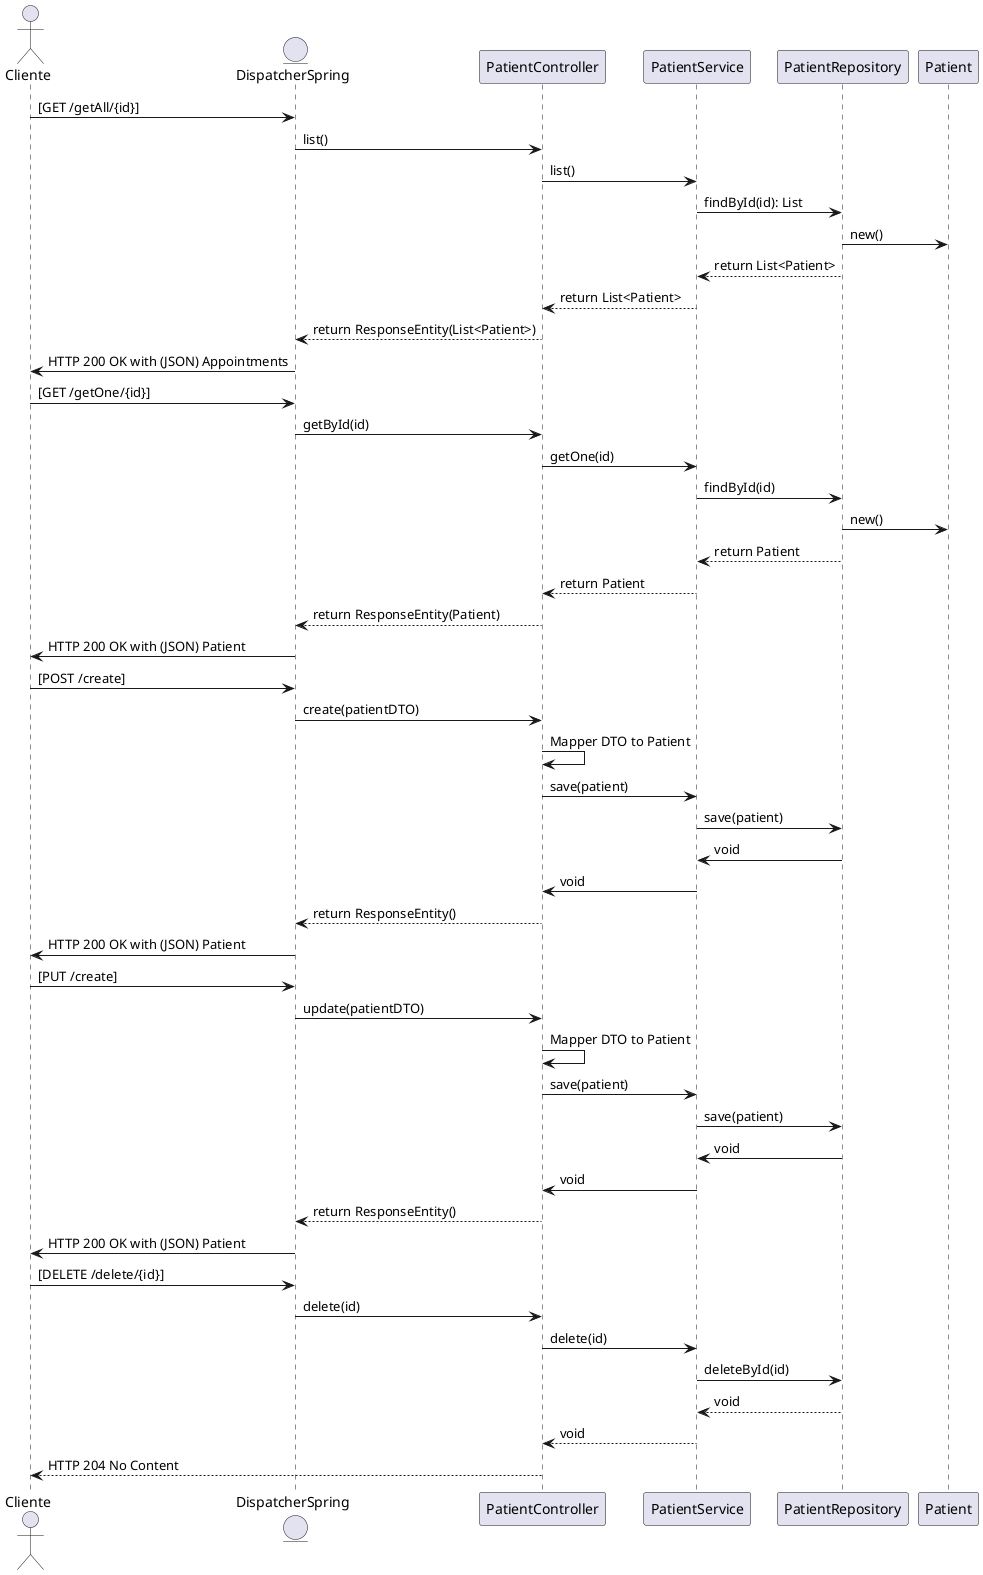@startuml test

actor Cliente
entity DispatcherSpring

'--- GET /api/patients/ ---
Cliente -> DispatcherSpring : [GET /getAll/{id}]
DispatcherSpring -> PatientController : list()
PatientController -> PatientService : list()
PatientService -> PatientRepository : findById(id): List
PatientRepository -> Patient : new()
PatientRepository --> PatientService : return List<Patient>
PatientService --> PatientController : return List<Patient>
PatientController --> DispatcherSpring : return ResponseEntity(List<Patient>)
DispatcherSpring -> Cliente : HTTP 200 OK with (JSON) Appointments

'--- GET /api/patients/ ---
Cliente -> DispatcherSpring : [GET /getOne/{id}]
DispatcherSpring -> PatientController : getById(id)
PatientController -> PatientService : getOne(id)
PatientService -> PatientRepository : findById(id)
PatientRepository -> Patient : new()
PatientRepository --> PatientService : return Patient
PatientService --> PatientController : return Patient
PatientController --> DispatcherSpring : return ResponseEntity(Patient)
DispatcherSpring -> Cliente : HTTP 200 OK with (JSON) Patient

' --- POST /api/patients/ ---
Cliente -> DispatcherSpring : [POST /create]
DispatcherSpring -> PatientController : create(patientDTO)
PatientController -> PatientController: Mapper DTO to Patient
PatientController -> PatientService : save(patient)
PatientService -> PatientRepository : save(patient)
PatientRepository -> PatientService : void
PatientService -> PatientController : void
PatientController --> DispatcherSpring : return ResponseEntity()
DispatcherSpring -> Cliente : HTTP 200 OK with (JSON) Patient

' --- POST /api/patients/ ---
Cliente -> DispatcherSpring : [PUT /create]
DispatcherSpring -> PatientController : update(patientDTO)
PatientController -> PatientController: Mapper DTO to Patient
PatientController -> PatientService : save(patient)
PatientService -> PatientRepository : save(patient)
PatientRepository -> PatientService : void
PatientService -> PatientController : void
PatientController --> DispatcherSpring : return ResponseEntity()
DispatcherSpring -> Cliente : HTTP 200 OK with (JSON) Patient

' --- DELETE /api/patients/ ---
Cliente -> DispatcherSpring : [DELETE /delete/{id}]
DispatcherSpring -> PatientController: delete(id)
PatientController -> PatientService : delete(id)
PatientService -> PatientRepository : deleteById(id)
PatientRepository --> PatientService : void
PatientService --> PatientController : void
PatientController --> Cliente : HTTP 204 No Content

@enduml

